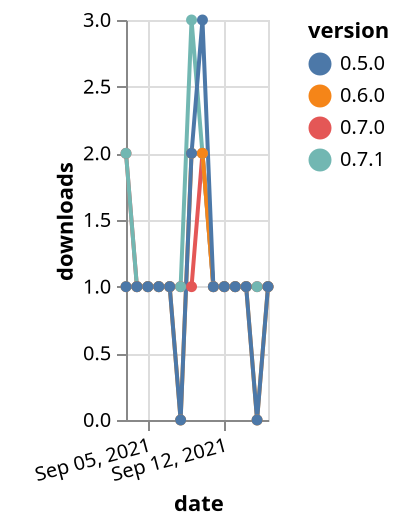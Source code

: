 {"$schema": "https://vega.github.io/schema/vega-lite/v5.json", "description": "A simple bar chart with embedded data.", "data": {"values": [{"date": "2021-09-03", "total": 102, "delta": 2, "version": "0.7.0"}, {"date": "2021-09-04", "total": 103, "delta": 1, "version": "0.7.0"}, {"date": "2021-09-05", "total": 104, "delta": 1, "version": "0.7.0"}, {"date": "2021-09-06", "total": 105, "delta": 1, "version": "0.7.0"}, {"date": "2021-09-07", "total": 106, "delta": 1, "version": "0.7.0"}, {"date": "2021-09-08", "total": 107, "delta": 1, "version": "0.7.0"}, {"date": "2021-09-09", "total": 108, "delta": 1, "version": "0.7.0"}, {"date": "2021-09-10", "total": 110, "delta": 2, "version": "0.7.0"}, {"date": "2021-09-11", "total": 111, "delta": 1, "version": "0.7.0"}, {"date": "2021-09-12", "total": 112, "delta": 1, "version": "0.7.0"}, {"date": "2021-09-13", "total": 113, "delta": 1, "version": "0.7.0"}, {"date": "2021-09-14", "total": 114, "delta": 1, "version": "0.7.0"}, {"date": "2021-09-15", "total": 115, "delta": 1, "version": "0.7.0"}, {"date": "2021-09-16", "total": 116, "delta": 1, "version": "0.7.0"}, {"date": "2021-09-03", "total": 80, "delta": 2, "version": "0.7.1"}, {"date": "2021-09-04", "total": 81, "delta": 1, "version": "0.7.1"}, {"date": "2021-09-05", "total": 82, "delta": 1, "version": "0.7.1"}, {"date": "2021-09-06", "total": 83, "delta": 1, "version": "0.7.1"}, {"date": "2021-09-07", "total": 84, "delta": 1, "version": "0.7.1"}, {"date": "2021-09-08", "total": 85, "delta": 1, "version": "0.7.1"}, {"date": "2021-09-09", "total": 88, "delta": 3, "version": "0.7.1"}, {"date": "2021-09-10", "total": 90, "delta": 2, "version": "0.7.1"}, {"date": "2021-09-11", "total": 91, "delta": 1, "version": "0.7.1"}, {"date": "2021-09-12", "total": 92, "delta": 1, "version": "0.7.1"}, {"date": "2021-09-13", "total": 93, "delta": 1, "version": "0.7.1"}, {"date": "2021-09-14", "total": 94, "delta": 1, "version": "0.7.1"}, {"date": "2021-09-15", "total": 95, "delta": 1, "version": "0.7.1"}, {"date": "2021-09-16", "total": 96, "delta": 1, "version": "0.7.1"}, {"date": "2021-09-03", "total": 135, "delta": 1, "version": "0.6.0"}, {"date": "2021-09-04", "total": 136, "delta": 1, "version": "0.6.0"}, {"date": "2021-09-05", "total": 137, "delta": 1, "version": "0.6.0"}, {"date": "2021-09-06", "total": 138, "delta": 1, "version": "0.6.0"}, {"date": "2021-09-07", "total": 139, "delta": 1, "version": "0.6.0"}, {"date": "2021-09-08", "total": 139, "delta": 0, "version": "0.6.0"}, {"date": "2021-09-09", "total": 141, "delta": 2, "version": "0.6.0"}, {"date": "2021-09-10", "total": 143, "delta": 2, "version": "0.6.0"}, {"date": "2021-09-11", "total": 144, "delta": 1, "version": "0.6.0"}, {"date": "2021-09-12", "total": 145, "delta": 1, "version": "0.6.0"}, {"date": "2021-09-13", "total": 146, "delta": 1, "version": "0.6.0"}, {"date": "2021-09-14", "total": 147, "delta": 1, "version": "0.6.0"}, {"date": "2021-09-15", "total": 147, "delta": 0, "version": "0.6.0"}, {"date": "2021-09-16", "total": 148, "delta": 1, "version": "0.6.0"}, {"date": "2021-09-03", "total": 203, "delta": 1, "version": "0.5.0"}, {"date": "2021-09-04", "total": 204, "delta": 1, "version": "0.5.0"}, {"date": "2021-09-05", "total": 205, "delta": 1, "version": "0.5.0"}, {"date": "2021-09-06", "total": 206, "delta": 1, "version": "0.5.0"}, {"date": "2021-09-07", "total": 207, "delta": 1, "version": "0.5.0"}, {"date": "2021-09-08", "total": 207, "delta": 0, "version": "0.5.0"}, {"date": "2021-09-09", "total": 209, "delta": 2, "version": "0.5.0"}, {"date": "2021-09-10", "total": 212, "delta": 3, "version": "0.5.0"}, {"date": "2021-09-11", "total": 213, "delta": 1, "version": "0.5.0"}, {"date": "2021-09-12", "total": 214, "delta": 1, "version": "0.5.0"}, {"date": "2021-09-13", "total": 215, "delta": 1, "version": "0.5.0"}, {"date": "2021-09-14", "total": 216, "delta": 1, "version": "0.5.0"}, {"date": "2021-09-15", "total": 216, "delta": 0, "version": "0.5.0"}, {"date": "2021-09-16", "total": 217, "delta": 1, "version": "0.5.0"}]}, "width": "container", "mark": {"type": "line", "point": {"filled": true}}, "encoding": {"x": {"field": "date", "type": "temporal", "timeUnit": "yearmonthdate", "title": "date", "axis": {"labelAngle": -15}}, "y": {"field": "delta", "type": "quantitative", "title": "downloads"}, "color": {"field": "version", "type": "nominal"}, "tooltip": {"field": "delta"}}}